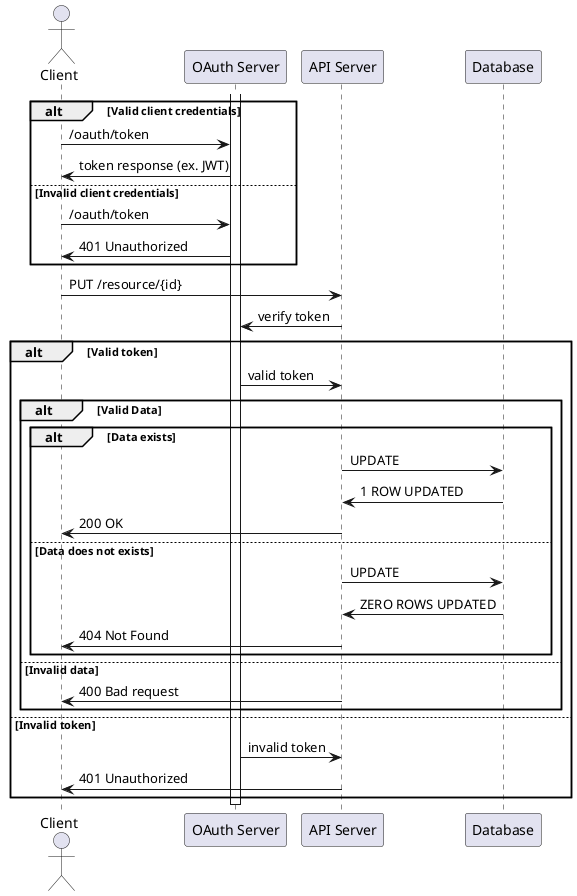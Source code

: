 @startuml

actor Client
participant "OAuth Server" as OAuth
participant "API Server" as API
participant "Database" as DB

alt Valid client credentials
    Client -> OAuth: /oauth/token
    OAuth -> Client: token response (ex. JWT)
else Invalid client credentials
    Client -> OAuth: /oauth/token
    OAuth -> Client: 401 Unauthorized
end

activate OAuth
Client -> API: PUT /resource/{id}
API -> OAuth: verify token
alt Valid token
    OAuth -> API: valid token
    alt Valid Data
        alt Data exists
            API -> DB: UPDATE
            DB -> API: 1 ROW UPDATED
            API -> Client: 200 OK
        else Data does not exists
            API -> DB: UPDATE
            DB -> API: ZERO ROWS UPDATED
            API -> Client: 404 Not Found
        end
    else Invalid data
        API -> Client: 400 Bad request
    end
else Invalid token
    OAuth -> API: invalid token
    API -> Client: 401 Unauthorized
end
deactivate OAuth

@enduml